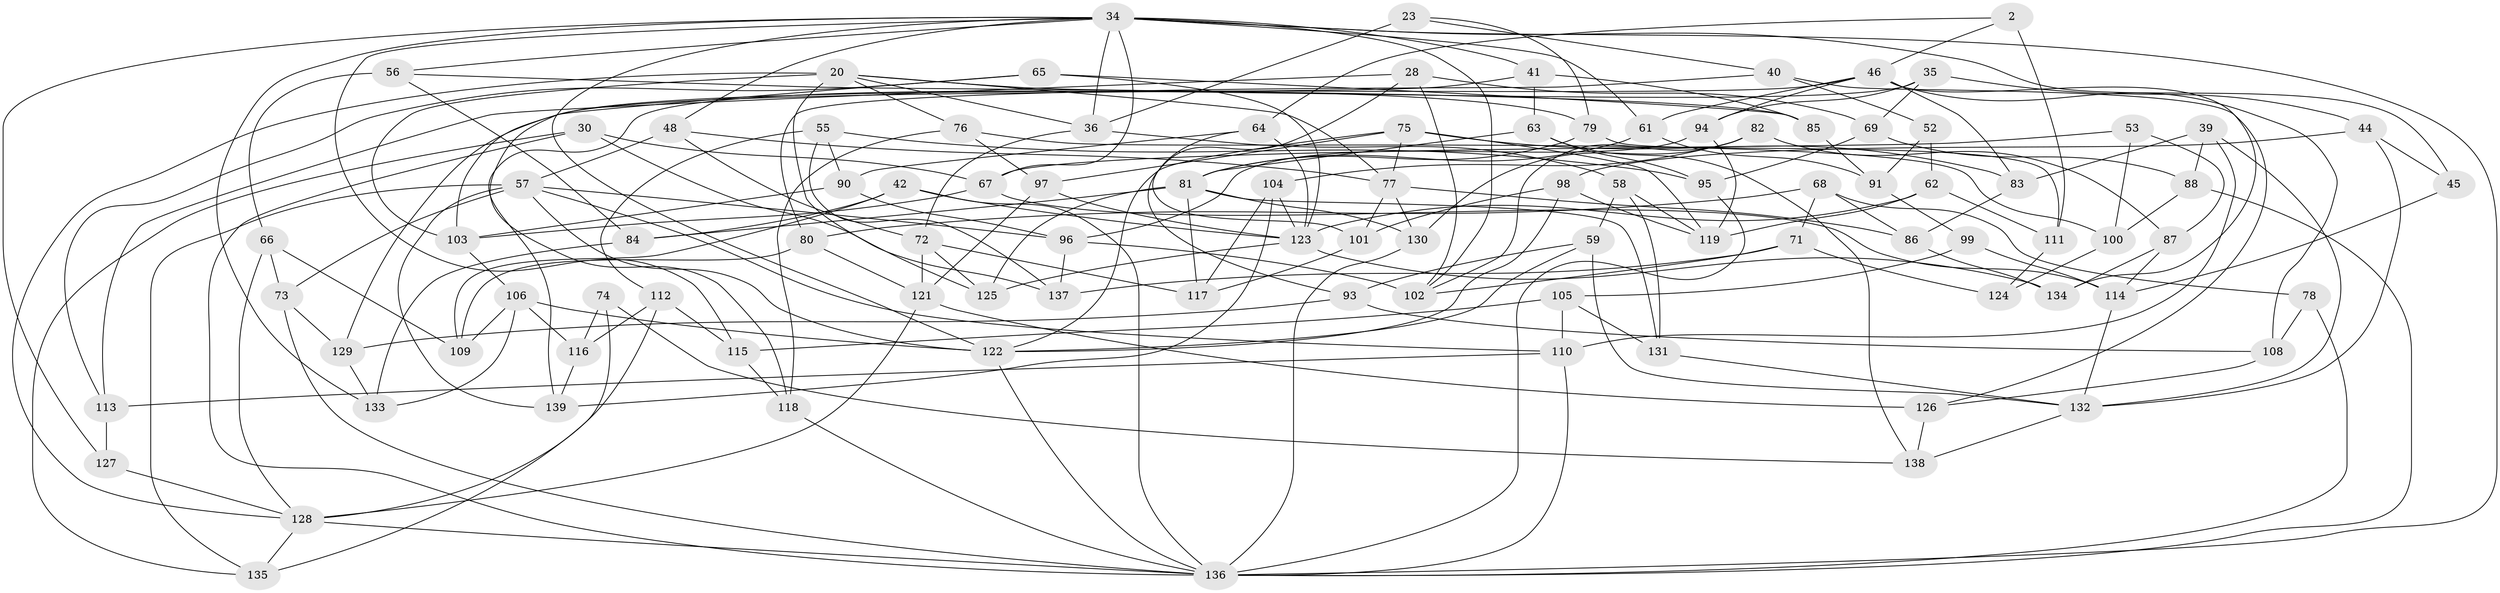 // original degree distribution, {4: 1.0}
// Generated by graph-tools (version 1.1) at 2025/03/03/04/25 22:03:08]
// undirected, 97 vertices, 217 edges
graph export_dot {
graph [start="1"]
  node [color=gray90,style=filled];
  2;
  20 [super="+16"];
  23;
  28;
  30;
  34 [super="+19+21+33"];
  35;
  36 [super="+3"];
  39;
  40;
  41;
  42;
  44;
  45;
  46 [super="+6+9"];
  48;
  52;
  53;
  55;
  56;
  57 [super="+22+26"];
  58;
  59;
  61;
  62 [super="+50"];
  63;
  64;
  65;
  66;
  67 [super="+25"];
  68;
  69;
  71;
  72 [super="+17"];
  73;
  74;
  75 [super="+54"];
  76;
  77 [super="+27"];
  78;
  79;
  80;
  81 [super="+7+37"];
  82;
  83 [super="+60"];
  84;
  85;
  86;
  87;
  88;
  90;
  91;
  93;
  94;
  95;
  96 [super="+15"];
  97;
  98;
  99;
  100;
  101;
  102 [super="+31"];
  103 [super="+47"];
  104;
  105;
  106 [super="+89"];
  108;
  109;
  110 [super="+51"];
  111 [super="+38"];
  112;
  113;
  114 [super="+5"];
  115;
  116;
  117;
  118;
  119 [super="+8"];
  121 [super="+107"];
  122 [super="+120"];
  123 [super="+32"];
  124;
  125;
  126;
  127;
  128 [super="+70+92"];
  129;
  130;
  131;
  132 [super="+24"];
  133;
  134;
  135;
  136 [super="+11+18+49"];
  137;
  138;
  139;
  2 -- 111 [weight=2];
  2 -- 64;
  2 -- 46;
  20 -- 76;
  20 -- 103 [weight=2];
  20 -- 36;
  20 -- 128;
  20 -- 125;
  20 -- 79;
  20 -- 77;
  23 -- 79;
  23 -- 40;
  23 -- 36 [weight=2];
  28 -- 102;
  28 -- 113;
  28 -- 69;
  28 -- 93;
  30 -- 135;
  30 -- 137;
  30 -- 67;
  30 -- 136;
  34 -- 45 [weight=2];
  34 -- 56;
  34 -- 136;
  34 -- 115;
  34 -- 102;
  34 -- 61;
  34 -- 127;
  34 -- 67;
  34 -- 36;
  34 -- 133;
  34 -- 41;
  34 -- 48;
  34 -- 122;
  35 -- 139;
  35 -- 94;
  35 -- 69;
  35 -- 44;
  36 -- 72;
  36 -- 58;
  39 -- 88;
  39 -- 132;
  39 -- 83;
  39 -- 110;
  40 -- 80;
  40 -- 126;
  40 -- 52;
  41 -- 63;
  41 -- 103;
  41 -- 85;
  42 -- 109;
  42 -- 84;
  42 -- 136;
  42 -- 123;
  44 -- 98;
  44 -- 45;
  44 -- 132;
  45 -- 114;
  46 -- 83 [weight=2];
  46 -- 94;
  46 -- 108;
  46 -- 134;
  46 -- 129;
  46 -- 61;
  48 -- 72;
  48 -- 77;
  48 -- 57;
  52 -- 91;
  52 -- 62 [weight=2];
  53 -- 67 [weight=2];
  53 -- 100;
  53 -- 87;
  55 -- 95;
  55 -- 112;
  55 -- 137;
  55 -- 90;
  56 -- 84;
  56 -- 66;
  56 -- 85;
  57 -- 135;
  57 -- 139;
  57 -- 96;
  57 -- 110 [weight=2];
  57 -- 73;
  57 -- 122;
  58 -- 131;
  58 -- 59;
  58 -- 119;
  59 -- 132;
  59 -- 122;
  59 -- 93;
  61 -- 91;
  61 -- 81;
  62 -- 119 [weight=2];
  62 -- 111;
  62 -- 123;
  63 -- 138;
  63 -- 95;
  63 -- 81;
  64 -- 90;
  64 -- 101;
  64 -- 123;
  65 -- 113;
  65 -- 85;
  65 -- 118;
  65 -- 123;
  66 -- 109;
  66 -- 73;
  66 -- 128;
  67 -- 103;
  67 -- 114;
  68 -- 86;
  68 -- 78;
  68 -- 80;
  68 -- 71;
  69 -- 88;
  69 -- 95;
  71 -- 137;
  71 -- 124;
  71 -- 102;
  72 -- 121 [weight=2];
  72 -- 125;
  72 -- 117;
  73 -- 129;
  73 -- 136;
  74 -- 128 [weight=2];
  74 -- 116;
  74 -- 138;
  75 -- 77;
  75 -- 119;
  75 -- 83 [weight=2];
  75 -- 97;
  75 -- 122;
  76 -- 118;
  76 -- 100;
  76 -- 97;
  77 -- 130;
  77 -- 101;
  77 -- 86;
  78 -- 108;
  78 -- 136 [weight=2];
  79 -- 111;
  79 -- 81;
  80 -- 121;
  80 -- 109;
  81 -- 84;
  81 -- 130;
  81 -- 131;
  81 -- 117;
  81 -- 125;
  82 -- 87;
  82 -- 104;
  82 -- 130;
  82 -- 102;
  83 -- 86;
  84 -- 133;
  85 -- 91;
  86 -- 134;
  87 -- 134;
  87 -- 114;
  88 -- 100;
  88 -- 136;
  90 -- 103;
  90 -- 96;
  91 -- 99;
  93 -- 108;
  93 -- 129;
  94 -- 119;
  94 -- 96;
  95 -- 136;
  96 -- 137;
  96 -- 102 [weight=2];
  97 -- 123;
  97 -- 121;
  98 -- 101;
  98 -- 119;
  98 -- 122;
  99 -- 105;
  99 -- 114 [weight=2];
  100 -- 124;
  101 -- 117;
  103 -- 106;
  104 -- 139;
  104 -- 117;
  104 -- 123;
  105 -- 110;
  105 -- 131;
  105 -- 115;
  106 -- 109;
  106 -- 133;
  106 -- 122 [weight=2];
  106 -- 116;
  108 -- 126;
  110 -- 113;
  110 -- 136;
  111 -- 124 [weight=2];
  112 -- 135;
  112 -- 115;
  112 -- 116;
  113 -- 127;
  114 -- 132;
  115 -- 118;
  116 -- 139;
  118 -- 136;
  121 -- 126;
  121 -- 128;
  122 -- 136;
  123 -- 134;
  123 -- 125;
  126 -- 138;
  127 -- 128 [weight=2];
  128 -- 136 [weight=2];
  128 -- 135;
  129 -- 133;
  130 -- 136;
  131 -- 132;
  132 -- 138;
}
